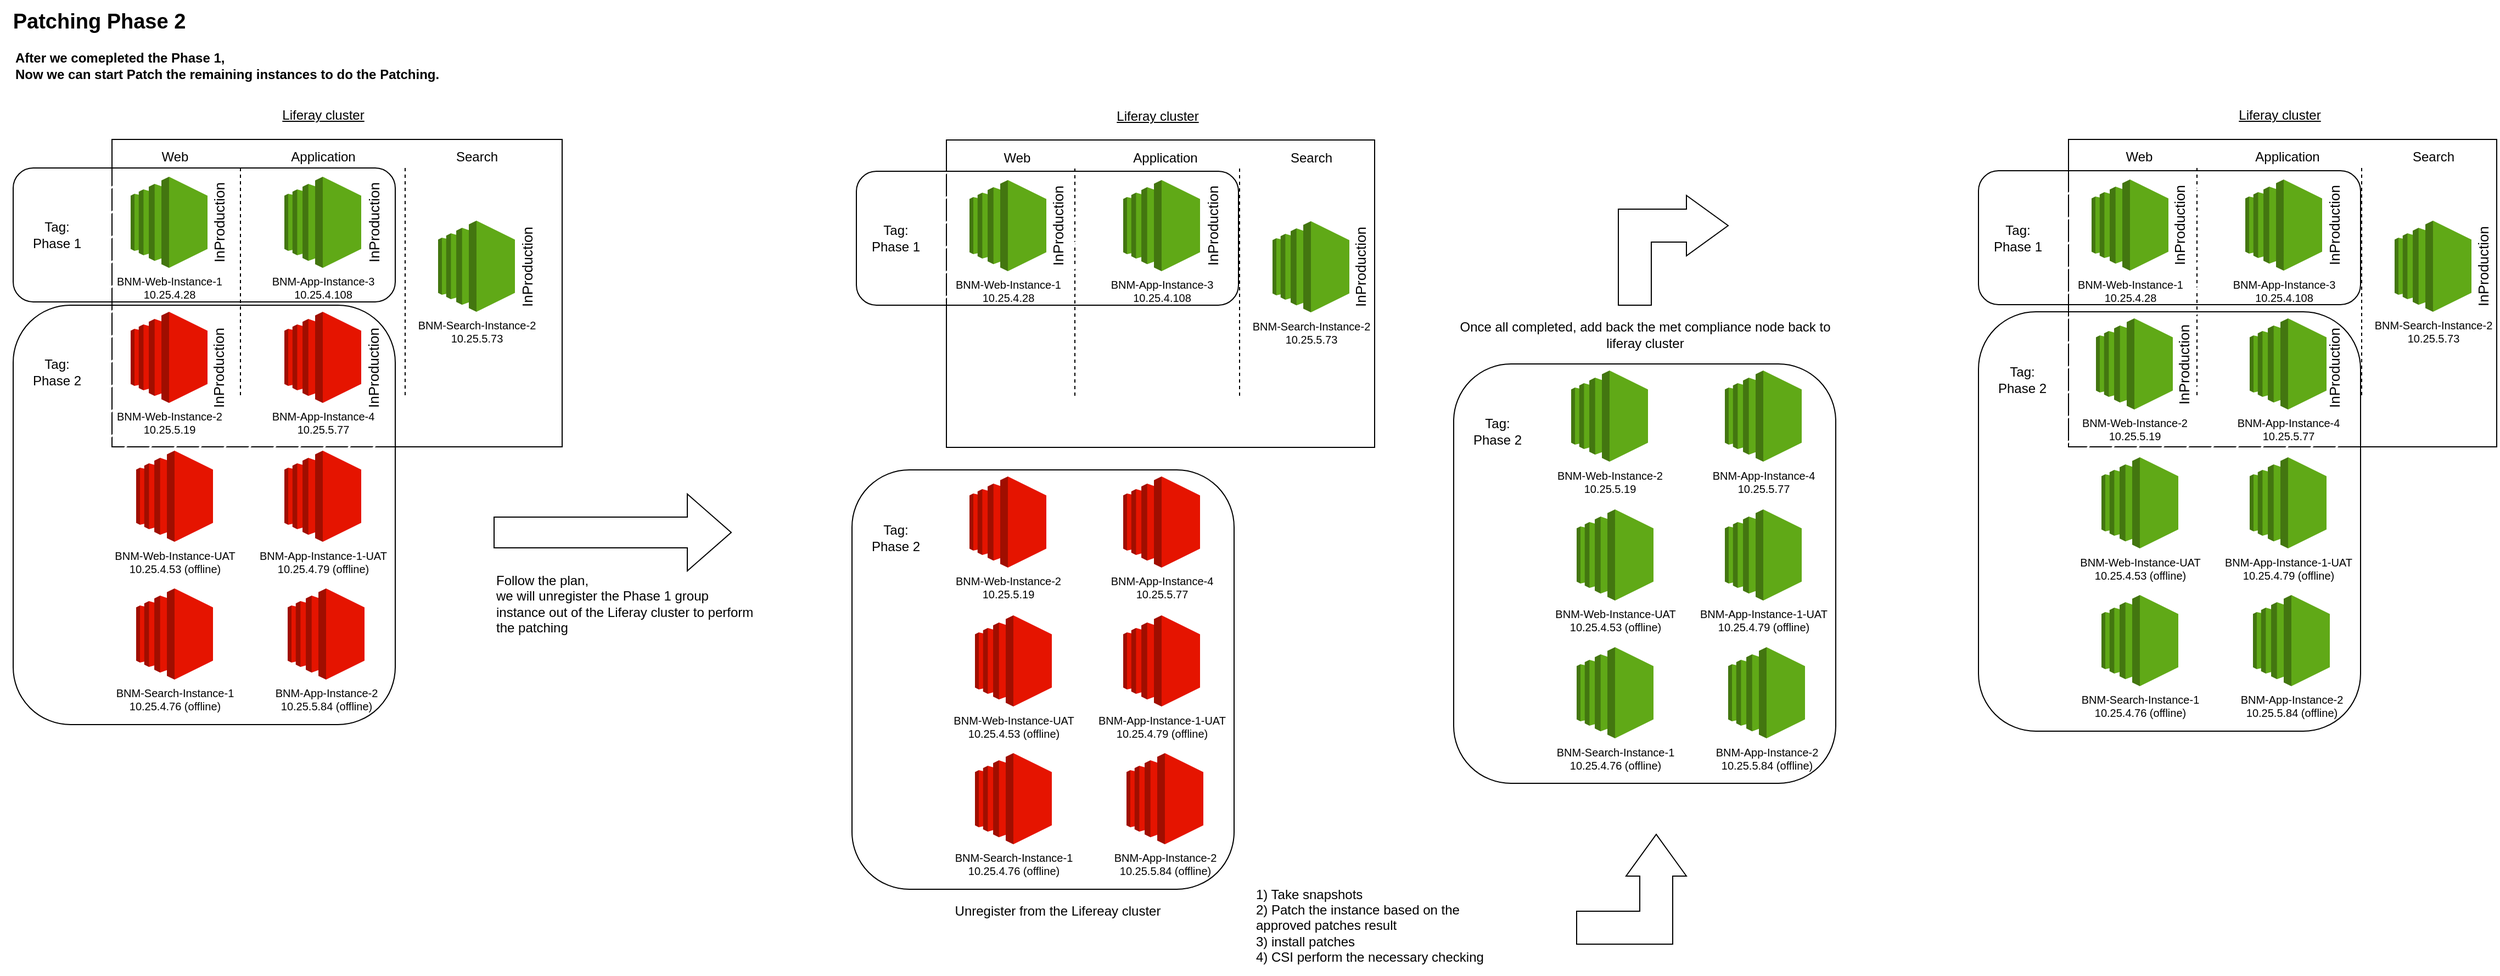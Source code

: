 <mxfile version="23.0.1" type="github">
  <diagram name="Page-1" id="beE_4dxmIc5Rx972VI1b">
    <mxGraphModel dx="1434" dy="719" grid="1" gridSize="10" guides="1" tooltips="1" connect="1" arrows="1" fold="1" page="1" pageScale="1" pageWidth="850" pageHeight="1100" math="0" shadow="0">
      <root>
        <mxCell id="0" />
        <mxCell id="1" parent="0" />
        <mxCell id="F5lLC6z1OZfWjeG4dIKi-2" value="After we comepleted the Phase 1,&amp;nbsp;&lt;br&gt;Now we can start Patch the remaining instances to do the Patching." style="text;html=1;align=left;verticalAlign=middle;resizable=0;points=[];autosize=1;strokeColor=none;fillColor=none;fontStyle=1" parent="1" vertex="1">
          <mxGeometry x="30" y="60" width="410" height="40" as="geometry" />
        </mxCell>
        <mxCell id="F5lLC6z1OZfWjeG4dIKi-3" value="Patching Phase 2" style="text;html=1;align=center;verticalAlign=middle;resizable=0;points=[];autosize=1;strokeColor=none;fillColor=none;fontStyle=1;fontSize=19;" parent="1" vertex="1">
          <mxGeometry x="18" y="20" width="180" height="40" as="geometry" />
        </mxCell>
        <mxCell id="F5lLC6z1OZfWjeG4dIKi-101" value="" style="rounded=0;whiteSpace=wrap;html=1;" parent="1" vertex="1">
          <mxGeometry x="120" y="147" width="410" height="280" as="geometry" />
        </mxCell>
        <mxCell id="F5lLC6z1OZfWjeG4dIKi-102" value="" style="endArrow=none;dashed=1;html=1;rounded=0;shadow=0;" parent="1" edge="1">
          <mxGeometry width="50" height="50" relative="1" as="geometry">
            <mxPoint x="387" y="380" as="sourcePoint" />
            <mxPoint x="387" y="170" as="targetPoint" />
          </mxGeometry>
        </mxCell>
        <mxCell id="F5lLC6z1OZfWjeG4dIKi-103" value="Web" style="text;html=1;align=center;verticalAlign=middle;resizable=0;points=[];autosize=1;strokeColor=none;fillColor=none;shadow=0;" parent="1" vertex="1">
          <mxGeometry x="152" y="148" width="50" height="30" as="geometry" />
        </mxCell>
        <mxCell id="F5lLC6z1OZfWjeG4dIKi-104" value="Application" style="text;html=1;align=center;verticalAlign=middle;resizable=0;points=[];autosize=1;strokeColor=none;fillColor=none;shadow=0;" parent="1" vertex="1">
          <mxGeometry x="272" y="148" width="80" height="30" as="geometry" />
        </mxCell>
        <mxCell id="F5lLC6z1OZfWjeG4dIKi-105" value="Search" style="text;html=1;align=center;verticalAlign=middle;resizable=0;points=[];autosize=1;strokeColor=none;fillColor=none;shadow=0;" parent="1" vertex="1">
          <mxGeometry x="422" y="148" width="60" height="30" as="geometry" />
        </mxCell>
        <mxCell id="F5lLC6z1OZfWjeG4dIKi-106" value="&lt;font color=&quot;#000000&quot;&gt;BNM-Search-Instance-2&lt;br&gt;10.25.5.73&lt;/font&gt;" style="outlineConnect=0;dashed=0;verticalLabelPosition=bottom;verticalAlign=top;align=center;html=1;shape=mxgraph.aws3.ec2;fillColor=#60a917;shadow=0;fontSize=10;fontColor=#ffffff;strokeColor=#2D7600;" parent="1" vertex="1">
          <mxGeometry x="417" y="221" width="70" height="83" as="geometry" />
        </mxCell>
        <mxCell id="F5lLC6z1OZfWjeG4dIKi-107" value="Liferay cluster" style="text;html=1;align=center;verticalAlign=middle;resizable=0;points=[];autosize=1;strokeColor=none;fillColor=none;fontStyle=4" parent="1" vertex="1">
          <mxGeometry x="262" y="110" width="100" height="30" as="geometry" />
        </mxCell>
        <mxCell id="F5lLC6z1OZfWjeG4dIKi-108" value="" style="rounded=1;whiteSpace=wrap;html=1;fillStyle=hatch;" parent="1" vertex="1">
          <mxGeometry x="30" y="173" width="348" height="122" as="geometry" />
        </mxCell>
        <mxCell id="F5lLC6z1OZfWjeG4dIKi-109" value="BNM-Web-Instance-1&lt;br&gt;10.25.4.28" style="outlineConnect=0;dashed=0;verticalLabelPosition=bottom;verticalAlign=top;align=center;html=1;shape=mxgraph.aws3.ec2;fillColor=#60a917;shadow=0;fontSize=10;fontColor=#000000;strokeColor=#2D7600;labelBorderColor=none;" parent="1" vertex="1">
          <mxGeometry x="137" y="181" width="70" height="83" as="geometry" />
        </mxCell>
        <mxCell id="F5lLC6z1OZfWjeG4dIKi-110" value="BNM-App-Instance-3&lt;br&gt;10.25.4.108" style="outlineConnect=0;dashed=0;verticalLabelPosition=bottom;verticalAlign=top;align=center;html=1;shape=mxgraph.aws3.ec2;fillColor=#60a917;shadow=0;fontSize=10;fontColor=#000000;strokeColor=#2D7600;labelBorderColor=none;" parent="1" vertex="1">
          <mxGeometry x="277" y="181" width="70" height="83" as="geometry" />
        </mxCell>
        <mxCell id="F5lLC6z1OZfWjeG4dIKi-111" value="" style="rounded=1;whiteSpace=wrap;html=1;labelBorderColor=none;fillStyle=hatch;" parent="1" vertex="1">
          <mxGeometry x="30" y="298" width="348" height="382" as="geometry" />
        </mxCell>
        <mxCell id="F5lLC6z1OZfWjeG4dIKi-112" value="BNM-App-Instance-4&lt;br&gt;10.25.5.77" style="outlineConnect=0;dashed=0;verticalLabelPosition=bottom;verticalAlign=top;align=center;html=1;shape=mxgraph.aws3.ec2;fillColor=#e51400;shadow=0;fontSize=10;fontColor=#000000;strokeColor=#B20000;labelBorderColor=none;" parent="1" vertex="1">
          <mxGeometry x="277" y="304" width="70" height="83" as="geometry" />
        </mxCell>
        <mxCell id="F5lLC6z1OZfWjeG4dIKi-113" value="BNM-Web-Instance-2&lt;br&gt;10.25.5.19" style="outlineConnect=0;dashed=0;verticalLabelPosition=bottom;verticalAlign=top;align=center;html=1;shape=mxgraph.aws3.ec2;fillColor=#e51400;shadow=0;fontSize=10;fontColor=#000000;strokeColor=#B20000;labelBorderColor=none;" parent="1" vertex="1">
          <mxGeometry x="137" y="304" width="70" height="83" as="geometry" />
        </mxCell>
        <mxCell id="F5lLC6z1OZfWjeG4dIKi-114" value="Tag: Phase 1" style="text;html=1;strokeColor=none;fillColor=none;align=center;verticalAlign=middle;whiteSpace=wrap;rounded=0;" parent="1" vertex="1">
          <mxGeometry x="40" y="219" width="60" height="30" as="geometry" />
        </mxCell>
        <mxCell id="F5lLC6z1OZfWjeG4dIKi-115" value="Tag: Phase 2" style="text;html=1;strokeColor=none;fillColor=none;align=center;verticalAlign=middle;whiteSpace=wrap;rounded=0;" parent="1" vertex="1">
          <mxGeometry x="40" y="344" width="60" height="30" as="geometry" />
        </mxCell>
        <mxCell id="F5lLC6z1OZfWjeG4dIKi-116" value="BNM-App-Instance-1-UAT&lt;br&gt;10.25.4.79 (offline)" style="outlineConnect=0;dashed=0;verticalLabelPosition=bottom;verticalAlign=top;align=center;html=1;shape=mxgraph.aws3.ec2;fillColor=#e51400;shadow=0;fontSize=10;fontColor=#000000;strokeColor=#B20000;labelBorderColor=none;" parent="1" vertex="1">
          <mxGeometry x="277" y="430.5" width="70" height="83" as="geometry" />
        </mxCell>
        <mxCell id="F5lLC6z1OZfWjeG4dIKi-117" value="BNM-Web-Instance-UAT&lt;br&gt;10.25.4.53 (offline)" style="outlineConnect=0;dashed=0;verticalLabelPosition=bottom;verticalAlign=top;align=center;html=1;shape=mxgraph.aws3.ec2;fillColor=#e51400;shadow=0;fontSize=10;fontColor=#000000;strokeColor=#B20000;labelBorderColor=none;" parent="1" vertex="1">
          <mxGeometry x="142" y="430.5" width="70" height="83" as="geometry" />
        </mxCell>
        <mxCell id="F5lLC6z1OZfWjeG4dIKi-118" value="BNM-App-Instance-2&lt;br&gt;10.25.5.84 (offline)" style="outlineConnect=0;dashed=0;verticalLabelPosition=bottom;verticalAlign=top;align=center;html=1;shape=mxgraph.aws3.ec2;fillColor=#e51400;shadow=0;fontSize=10;fontColor=#000000;strokeColor=#B20000;labelBorderColor=none;" parent="1" vertex="1">
          <mxGeometry x="280" y="556" width="70" height="83" as="geometry" />
        </mxCell>
        <mxCell id="F5lLC6z1OZfWjeG4dIKi-119" value="" style="endArrow=none;dashed=1;html=1;rounded=0;shadow=0;" parent="1" edge="1">
          <mxGeometry width="50" height="50" relative="1" as="geometry">
            <mxPoint x="237" y="380" as="sourcePoint" />
            <mxPoint x="237" y="170" as="targetPoint" />
          </mxGeometry>
        </mxCell>
        <mxCell id="F5lLC6z1OZfWjeG4dIKi-120" value="Follow the plan,&amp;nbsp;&lt;br&gt;we will unregister the Phase 1 group&amp;nbsp;&lt;br&gt;instance out of the Liferay cluster to perform&amp;nbsp;&lt;br&gt;the patching" style="text;html=1;align=left;verticalAlign=middle;resizable=0;points=[];autosize=1;strokeColor=none;fillColor=none;" parent="1" vertex="1">
          <mxGeometry x="468" y="534.5" width="260" height="70" as="geometry" />
        </mxCell>
        <mxCell id="F5lLC6z1OZfWjeG4dIKi-121" value="" style="rounded=0;whiteSpace=wrap;html=1;" parent="1" vertex="1">
          <mxGeometry x="880" y="147.5" width="390" height="280" as="geometry" />
        </mxCell>
        <mxCell id="F5lLC6z1OZfWjeG4dIKi-122" value="" style="endArrow=none;dashed=1;html=1;rounded=0;shadow=0;" parent="1" edge="1">
          <mxGeometry width="50" height="50" relative="1" as="geometry">
            <mxPoint x="1147" y="380.5" as="sourcePoint" />
            <mxPoint x="1147" y="170.5" as="targetPoint" />
          </mxGeometry>
        </mxCell>
        <mxCell id="F5lLC6z1OZfWjeG4dIKi-123" value="Web" style="text;html=1;align=center;verticalAlign=middle;resizable=0;points=[];autosize=1;strokeColor=none;fillColor=none;shadow=0;" parent="1" vertex="1">
          <mxGeometry x="919" y="148.5" width="50" height="30" as="geometry" />
        </mxCell>
        <mxCell id="F5lLC6z1OZfWjeG4dIKi-124" value="Application" style="text;html=1;align=center;verticalAlign=middle;resizable=0;points=[];autosize=1;strokeColor=none;fillColor=none;shadow=0;" parent="1" vertex="1">
          <mxGeometry x="1039" y="148.5" width="80" height="30" as="geometry" />
        </mxCell>
        <mxCell id="F5lLC6z1OZfWjeG4dIKi-125" value="Search" style="text;html=1;align=center;verticalAlign=middle;resizable=0;points=[];autosize=1;strokeColor=none;fillColor=none;shadow=0;" parent="1" vertex="1">
          <mxGeometry x="1182" y="148.5" width="60" height="30" as="geometry" />
        </mxCell>
        <mxCell id="F5lLC6z1OZfWjeG4dIKi-126" value="&lt;font color=&quot;#000000&quot;&gt;BNM-Search-Instance-2&lt;br&gt;10.25.5.73&lt;/font&gt;" style="outlineConnect=0;dashed=0;verticalLabelPosition=bottom;verticalAlign=top;align=center;html=1;shape=mxgraph.aws3.ec2;fillColor=#60a917;shadow=0;fontSize=10;fontColor=#ffffff;strokeColor=#2D7600;" parent="1" vertex="1">
          <mxGeometry x="1177" y="221.5" width="70" height="83" as="geometry" />
        </mxCell>
        <mxCell id="F5lLC6z1OZfWjeG4dIKi-127" value="Liferay cluster" style="text;html=1;align=center;verticalAlign=middle;resizable=0;points=[];autosize=1;strokeColor=none;fillColor=none;fontStyle=4" parent="1" vertex="1">
          <mxGeometry x="1022" y="110.5" width="100" height="30" as="geometry" />
        </mxCell>
        <mxCell id="F5lLC6z1OZfWjeG4dIKi-131" value="" style="rounded=1;whiteSpace=wrap;html=1;labelBorderColor=none;fillStyle=hatch;" parent="1" vertex="1">
          <mxGeometry x="794" y="448" width="348" height="382" as="geometry" />
        </mxCell>
        <mxCell id="F5lLC6z1OZfWjeG4dIKi-132" value="BNM-App-Instance-4&lt;br&gt;10.25.5.77" style="outlineConnect=0;dashed=0;verticalLabelPosition=bottom;verticalAlign=top;align=center;html=1;shape=mxgraph.aws3.ec2;fillColor=#e51400;shadow=0;fontSize=10;fontColor=#000000;strokeColor=#B20000;labelBorderColor=none;" parent="1" vertex="1">
          <mxGeometry x="1041" y="454" width="70" height="83" as="geometry" />
        </mxCell>
        <mxCell id="F5lLC6z1OZfWjeG4dIKi-133" value="BNM-Web-Instance-2&lt;br&gt;10.25.5.19" style="outlineConnect=0;dashed=0;verticalLabelPosition=bottom;verticalAlign=top;align=center;html=1;shape=mxgraph.aws3.ec2;fillColor=#e51400;shadow=0;fontSize=10;fontColor=#000000;strokeColor=#B20000;labelBorderColor=none;" parent="1" vertex="1">
          <mxGeometry x="901" y="454" width="70" height="83" as="geometry" />
        </mxCell>
        <mxCell id="F5lLC6z1OZfWjeG4dIKi-135" value="Tag: Phase 2" style="text;html=1;strokeColor=none;fillColor=none;align=center;verticalAlign=middle;whiteSpace=wrap;rounded=0;" parent="1" vertex="1">
          <mxGeometry x="804" y="494.5" width="60" height="30" as="geometry" />
        </mxCell>
        <mxCell id="F5lLC6z1OZfWjeG4dIKi-136" value="BNM-App-Instance-1-UAT&lt;br&gt;10.25.4.79 (offline)" style="outlineConnect=0;dashed=0;verticalLabelPosition=bottom;verticalAlign=top;align=center;html=1;shape=mxgraph.aws3.ec2;fillColor=#e51400;shadow=0;fontSize=10;fontColor=#000000;strokeColor=#B20000;labelBorderColor=none;" parent="1" vertex="1">
          <mxGeometry x="1041" y="580.5" width="70" height="83" as="geometry" />
        </mxCell>
        <mxCell id="F5lLC6z1OZfWjeG4dIKi-137" value="BNM-Web-Instance-UAT&lt;br&gt;10.25.4.53 (offline)" style="outlineConnect=0;dashed=0;verticalLabelPosition=bottom;verticalAlign=top;align=center;html=1;shape=mxgraph.aws3.ec2;fillColor=#e51400;shadow=0;fontSize=10;fontColor=#000000;strokeColor=#B20000;labelBorderColor=none;" parent="1" vertex="1">
          <mxGeometry x="906" y="580.5" width="70" height="83" as="geometry" />
        </mxCell>
        <mxCell id="F5lLC6z1OZfWjeG4dIKi-138" value="BNM-App-Instance-2&lt;br&gt;10.25.5.84 (offline)" style="outlineConnect=0;dashed=0;verticalLabelPosition=bottom;verticalAlign=top;align=center;html=1;shape=mxgraph.aws3.ec2;fillColor=#e51400;shadow=0;fontSize=10;fontColor=#000000;strokeColor=#B20000;labelBorderColor=none;" parent="1" vertex="1">
          <mxGeometry x="1044" y="706" width="70" height="83" as="geometry" />
        </mxCell>
        <mxCell id="F5lLC6z1OZfWjeG4dIKi-139" value="" style="endArrow=none;dashed=1;html=1;rounded=0;shadow=0;" parent="1" edge="1">
          <mxGeometry width="50" height="50" relative="1" as="geometry">
            <mxPoint x="997" y="380.5" as="sourcePoint" />
            <mxPoint x="997" y="170.5" as="targetPoint" />
          </mxGeometry>
        </mxCell>
        <mxCell id="F5lLC6z1OZfWjeG4dIKi-140" value="1) Take snapshots&lt;br&gt;2) Patch the instance based on the &lt;br&gt;approved patches result&lt;br&gt;3) install patches&lt;br&gt;4) CSI perform the necessary checking&amp;nbsp;" style="text;html=1;align=left;verticalAlign=middle;resizable=0;points=[];autosize=1;strokeColor=none;fillColor=none;" parent="1" vertex="1">
          <mxGeometry x="1160" y="818" width="230" height="90" as="geometry" />
        </mxCell>
        <mxCell id="F5lLC6z1OZfWjeG4dIKi-145" value="Unregister from the Lifereay cluster" style="text;html=1;align=center;verticalAlign=middle;resizable=0;points=[];autosize=1;strokeColor=none;fillColor=none;" parent="1" vertex="1">
          <mxGeometry x="876" y="835" width="210" height="30" as="geometry" />
        </mxCell>
        <mxCell id="F5lLC6z1OZfWjeG4dIKi-146" value="Once all completed, add back the met compliance node back to&lt;br&gt;liferay cluster" style="text;html=1;align=center;verticalAlign=middle;resizable=0;points=[];autosize=1;strokeColor=none;fillColor=none;" parent="1" vertex="1">
          <mxGeometry x="1336" y="304.5" width="360" height="40" as="geometry" />
        </mxCell>
        <mxCell id="F5lLC6z1OZfWjeG4dIKi-147" value="InProduction" style="text;html=1;strokeColor=none;fillColor=none;align=center;verticalAlign=middle;whiteSpace=wrap;rounded=0;rotation=-90;fontSize=13;" parent="1" vertex="1">
          <mxGeometry x="468" y="248" width="60" height="30" as="geometry" />
        </mxCell>
        <mxCell id="F5lLC6z1OZfWjeG4dIKi-148" value="" style="html=1;shadow=0;dashed=0;align=center;verticalAlign=middle;shape=mxgraph.arrows2.arrow;dy=0.6;dx=40;notch=0;" parent="1" vertex="1">
          <mxGeometry x="468" y="470" width="216" height="70" as="geometry" />
        </mxCell>
        <mxCell id="F5lLC6z1OZfWjeG4dIKi-149" value="InProduction" style="text;html=1;strokeColor=none;fillColor=none;align=center;verticalAlign=middle;whiteSpace=wrap;rounded=0;rotation=-90;fontSize=13;" parent="1" vertex="1">
          <mxGeometry x="328" y="207.5" width="60" height="30" as="geometry" />
        </mxCell>
        <mxCell id="F5lLC6z1OZfWjeG4dIKi-150" value="InProduction" style="text;html=1;strokeColor=none;fillColor=none;align=center;verticalAlign=middle;whiteSpace=wrap;rounded=0;rotation=-90;fontSize=13;" parent="1" vertex="1">
          <mxGeometry x="187" y="207.5" width="60" height="30" as="geometry" />
        </mxCell>
        <mxCell id="F5lLC6z1OZfWjeG4dIKi-151" value="InProduction" style="text;html=1;strokeColor=none;fillColor=none;align=center;verticalAlign=middle;whiteSpace=wrap;rounded=0;rotation=-90;fontSize=13;" parent="1" vertex="1">
          <mxGeometry x="187" y="340" width="60" height="30" as="geometry" />
        </mxCell>
        <mxCell id="F5lLC6z1OZfWjeG4dIKi-152" value="InProduction" style="text;html=1;strokeColor=none;fillColor=none;align=center;verticalAlign=middle;whiteSpace=wrap;rounded=0;rotation=-90;fontSize=13;" parent="1" vertex="1">
          <mxGeometry x="328" y="340" width="60" height="30" as="geometry" />
        </mxCell>
        <mxCell id="F5lLC6z1OZfWjeG4dIKi-160" value="" style="rounded=1;whiteSpace=wrap;html=1;fillStyle=hatch;" parent="1" vertex="1">
          <mxGeometry x="798" y="176" width="348" height="122" as="geometry" />
        </mxCell>
        <mxCell id="F5lLC6z1OZfWjeG4dIKi-161" value="BNM-Web-Instance-1&lt;br&gt;10.25.4.28" style="outlineConnect=0;dashed=0;verticalLabelPosition=bottom;verticalAlign=top;align=center;html=1;shape=mxgraph.aws3.ec2;fillColor=#60a917;shadow=0;fontSize=10;fontColor=#000000;strokeColor=#2D7600;labelBorderColor=none;" parent="1" vertex="1">
          <mxGeometry x="901" y="184" width="70" height="83" as="geometry" />
        </mxCell>
        <mxCell id="F5lLC6z1OZfWjeG4dIKi-162" value="BNM-App-Instance-3&lt;br&gt;10.25.4.108" style="outlineConnect=0;dashed=0;verticalLabelPosition=bottom;verticalAlign=top;align=center;html=1;shape=mxgraph.aws3.ec2;fillColor=#60a917;shadow=0;fontSize=10;fontColor=#000000;strokeColor=#2D7600;labelBorderColor=none;" parent="1" vertex="1">
          <mxGeometry x="1041" y="184" width="70" height="83" as="geometry" />
        </mxCell>
        <mxCell id="F5lLC6z1OZfWjeG4dIKi-163" value="Tag: Phase 1" style="text;html=1;strokeColor=none;fillColor=none;align=center;verticalAlign=middle;whiteSpace=wrap;rounded=0;" parent="1" vertex="1">
          <mxGeometry x="804" y="222" width="60" height="30" as="geometry" />
        </mxCell>
        <mxCell id="F5lLC6z1OZfWjeG4dIKi-164" value="InProduction" style="text;html=1;strokeColor=none;fillColor=none;align=center;verticalAlign=middle;whiteSpace=wrap;rounded=0;rotation=-90;fontSize=13;" parent="1" vertex="1">
          <mxGeometry x="1092" y="210.5" width="60" height="30" as="geometry" />
        </mxCell>
        <mxCell id="F5lLC6z1OZfWjeG4dIKi-165" value="InProduction" style="text;html=1;strokeColor=none;fillColor=none;align=center;verticalAlign=middle;whiteSpace=wrap;rounded=0;rotation=-90;fontSize=13;" parent="1" vertex="1">
          <mxGeometry x="951" y="210.5" width="60" height="30" as="geometry" />
        </mxCell>
        <mxCell id="F5lLC6z1OZfWjeG4dIKi-166" value="" style="rounded=1;whiteSpace=wrap;html=1;labelBorderColor=none;fillStyle=hatch;" parent="1" vertex="1">
          <mxGeometry x="1342" y="351.5" width="348" height="382" as="geometry" />
        </mxCell>
        <mxCell id="F5lLC6z1OZfWjeG4dIKi-167" value="BNM-App-Instance-4&lt;br&gt;10.25.5.77" style="outlineConnect=0;dashed=0;verticalLabelPosition=bottom;verticalAlign=top;align=center;html=1;shape=mxgraph.aws3.ec2;fillColor=#60a917;shadow=0;fontSize=10;fontColor=#000000;strokeColor=#2D7600;labelBorderColor=none;" parent="1" vertex="1">
          <mxGeometry x="1589" y="357.5" width="70" height="83" as="geometry" />
        </mxCell>
        <mxCell id="F5lLC6z1OZfWjeG4dIKi-168" value="BNM-Web-Instance-2&lt;br&gt;10.25.5.19" style="outlineConnect=0;dashed=0;verticalLabelPosition=bottom;verticalAlign=top;align=center;html=1;shape=mxgraph.aws3.ec2;fillColor=#60a917;shadow=0;fontSize=10;fontColor=#000000;strokeColor=#2D7600;labelBorderColor=none;" parent="1" vertex="1">
          <mxGeometry x="1449" y="357.5" width="70" height="83" as="geometry" />
        </mxCell>
        <mxCell id="F5lLC6z1OZfWjeG4dIKi-169" value="Tag: Phase 2" style="text;html=1;strokeColor=none;fillColor=none;align=center;verticalAlign=middle;whiteSpace=wrap;rounded=0;" parent="1" vertex="1">
          <mxGeometry x="1352" y="398" width="60" height="30" as="geometry" />
        </mxCell>
        <mxCell id="F5lLC6z1OZfWjeG4dIKi-170" value="BNM-App-Instance-1-UAT&lt;br&gt;10.25.4.79 (offline)" style="outlineConnect=0;dashed=0;verticalLabelPosition=bottom;verticalAlign=top;align=center;html=1;shape=mxgraph.aws3.ec2;fillColor=#60a917;shadow=0;fontSize=10;fontColor=#000000;strokeColor=#2D7600;labelBorderColor=none;" parent="1" vertex="1">
          <mxGeometry x="1589" y="484" width="70" height="83" as="geometry" />
        </mxCell>
        <mxCell id="F5lLC6z1OZfWjeG4dIKi-171" value="BNM-Web-Instance-UAT&lt;br&gt;10.25.4.53 (offline)" style="outlineConnect=0;dashed=0;verticalLabelPosition=bottom;verticalAlign=top;align=center;html=1;shape=mxgraph.aws3.ec2;fillColor=#60a917;shadow=0;fontSize=10;fontColor=#000000;strokeColor=#2D7600;labelBorderColor=none;" parent="1" vertex="1">
          <mxGeometry x="1454" y="484" width="70" height="83" as="geometry" />
        </mxCell>
        <mxCell id="F5lLC6z1OZfWjeG4dIKi-172" value="BNM-App-Instance-2&lt;br&gt;10.25.5.84 (offline)" style="outlineConnect=0;dashed=0;verticalLabelPosition=bottom;verticalAlign=top;align=center;html=1;shape=mxgraph.aws3.ec2;fillColor=#60a917;shadow=0;fontSize=10;fontColor=#000000;strokeColor=#2D7600;labelBorderColor=none;" parent="1" vertex="1">
          <mxGeometry x="1592" y="609.5" width="70" height="83" as="geometry" />
        </mxCell>
        <mxCell id="F5lLC6z1OZfWjeG4dIKi-174" value="InProduction" style="text;html=1;strokeColor=none;fillColor=none;align=center;verticalAlign=middle;whiteSpace=wrap;rounded=0;rotation=-90;fontSize=13;" parent="1" vertex="1">
          <mxGeometry x="1227" y="248" width="60" height="30" as="geometry" />
        </mxCell>
        <mxCell id="F5lLC6z1OZfWjeG4dIKi-176" value="" style="html=1;shadow=0;dashed=0;align=center;verticalAlign=middle;shape=mxgraph.arrows2.bendArrow;dy=15;dx=38;notch=0;arrowHead=55;rounded=0;" parent="1" vertex="1">
          <mxGeometry x="1492" y="198" width="100" height="100" as="geometry" />
        </mxCell>
        <mxCell id="F5lLC6z1OZfWjeG4dIKi-177" value="" style="rounded=0;whiteSpace=wrap;html=1;" parent="1" vertex="1">
          <mxGeometry x="1902" y="147" width="390" height="280" as="geometry" />
        </mxCell>
        <mxCell id="F5lLC6z1OZfWjeG4dIKi-178" value="" style="endArrow=none;dashed=1;html=1;rounded=0;shadow=0;" parent="1" edge="1">
          <mxGeometry width="50" height="50" relative="1" as="geometry">
            <mxPoint x="2169" y="380" as="sourcePoint" />
            <mxPoint x="2169" y="170" as="targetPoint" />
          </mxGeometry>
        </mxCell>
        <mxCell id="F5lLC6z1OZfWjeG4dIKi-179" value="Web" style="text;html=1;align=center;verticalAlign=middle;resizable=0;points=[];autosize=1;strokeColor=none;fillColor=none;shadow=0;" parent="1" vertex="1">
          <mxGeometry x="1941" y="148" width="50" height="30" as="geometry" />
        </mxCell>
        <mxCell id="F5lLC6z1OZfWjeG4dIKi-180" value="Application" style="text;html=1;align=center;verticalAlign=middle;resizable=0;points=[];autosize=1;strokeColor=none;fillColor=none;shadow=0;" parent="1" vertex="1">
          <mxGeometry x="2061" y="148" width="80" height="30" as="geometry" />
        </mxCell>
        <mxCell id="F5lLC6z1OZfWjeG4dIKi-181" value="Search" style="text;html=1;align=center;verticalAlign=middle;resizable=0;points=[];autosize=1;strokeColor=none;fillColor=none;shadow=0;" parent="1" vertex="1">
          <mxGeometry x="2204" y="148" width="60" height="30" as="geometry" />
        </mxCell>
        <mxCell id="F5lLC6z1OZfWjeG4dIKi-182" value="&lt;font color=&quot;#000000&quot;&gt;BNM-Search-Instance-2&lt;br&gt;10.25.5.73&lt;/font&gt;" style="outlineConnect=0;dashed=0;verticalLabelPosition=bottom;verticalAlign=top;align=center;html=1;shape=mxgraph.aws3.ec2;fillColor=#60a917;shadow=0;fontSize=10;fontColor=#ffffff;strokeColor=#2D7600;" parent="1" vertex="1">
          <mxGeometry x="2199" y="221" width="70" height="83" as="geometry" />
        </mxCell>
        <mxCell id="F5lLC6z1OZfWjeG4dIKi-183" value="Liferay cluster" style="text;html=1;align=center;verticalAlign=middle;resizable=0;points=[];autosize=1;strokeColor=none;fillColor=none;fontStyle=4" parent="1" vertex="1">
          <mxGeometry x="2044" y="110" width="100" height="30" as="geometry" />
        </mxCell>
        <mxCell id="F5lLC6z1OZfWjeG4dIKi-184" value="" style="endArrow=none;dashed=1;html=1;rounded=0;shadow=0;" parent="1" edge="1">
          <mxGeometry width="50" height="50" relative="1" as="geometry">
            <mxPoint x="2019" y="380" as="sourcePoint" />
            <mxPoint x="2019" y="170" as="targetPoint" />
          </mxGeometry>
        </mxCell>
        <mxCell id="F5lLC6z1OZfWjeG4dIKi-185" value="" style="rounded=1;whiteSpace=wrap;html=1;fillStyle=hatch;" parent="1" vertex="1">
          <mxGeometry x="1820" y="175.5" width="348" height="122" as="geometry" />
        </mxCell>
        <mxCell id="F5lLC6z1OZfWjeG4dIKi-186" value="BNM-Web-Instance-1&lt;br&gt;10.25.4.28" style="outlineConnect=0;dashed=0;verticalLabelPosition=bottom;verticalAlign=top;align=center;html=1;shape=mxgraph.aws3.ec2;fillColor=#60a917;shadow=0;fontSize=10;fontColor=#000000;strokeColor=#2D7600;labelBorderColor=none;" parent="1" vertex="1">
          <mxGeometry x="1923" y="183.5" width="70" height="83" as="geometry" />
        </mxCell>
        <mxCell id="F5lLC6z1OZfWjeG4dIKi-187" value="BNM-App-Instance-3&lt;br&gt;10.25.4.108" style="outlineConnect=0;dashed=0;verticalLabelPosition=bottom;verticalAlign=top;align=center;html=1;shape=mxgraph.aws3.ec2;fillColor=#60a917;shadow=0;fontSize=10;fontColor=#000000;strokeColor=#2D7600;labelBorderColor=none;" parent="1" vertex="1">
          <mxGeometry x="2063" y="183.5" width="70" height="83" as="geometry" />
        </mxCell>
        <mxCell id="F5lLC6z1OZfWjeG4dIKi-188" value="Tag: Phase 1" style="text;html=1;strokeColor=none;fillColor=none;align=center;verticalAlign=middle;whiteSpace=wrap;rounded=0;" parent="1" vertex="1">
          <mxGeometry x="1826" y="221.5" width="60" height="30" as="geometry" />
        </mxCell>
        <mxCell id="F5lLC6z1OZfWjeG4dIKi-189" value="InProduction" style="text;html=1;strokeColor=none;fillColor=none;align=center;verticalAlign=middle;whiteSpace=wrap;rounded=0;rotation=-90;fontSize=13;" parent="1" vertex="1">
          <mxGeometry x="2114" y="210" width="60" height="30" as="geometry" />
        </mxCell>
        <mxCell id="F5lLC6z1OZfWjeG4dIKi-190" value="InProduction" style="text;html=1;strokeColor=none;fillColor=none;align=center;verticalAlign=middle;whiteSpace=wrap;rounded=0;rotation=-90;fontSize=13;" parent="1" vertex="1">
          <mxGeometry x="1973" y="210" width="60" height="30" as="geometry" />
        </mxCell>
        <mxCell id="F5lLC6z1OZfWjeG4dIKi-191" value="InProduction" style="text;html=1;strokeColor=none;fillColor=none;align=center;verticalAlign=middle;whiteSpace=wrap;rounded=0;rotation=-90;fontSize=13;" parent="1" vertex="1">
          <mxGeometry x="2249" y="247.5" width="60" height="30" as="geometry" />
        </mxCell>
        <mxCell id="F5lLC6z1OZfWjeG4dIKi-206" value="" style="rounded=1;whiteSpace=wrap;html=1;labelBorderColor=none;fillStyle=hatch;" parent="1" vertex="1">
          <mxGeometry x="1820" y="304" width="348" height="382" as="geometry" />
        </mxCell>
        <mxCell id="F5lLC6z1OZfWjeG4dIKi-207" value="BNM-App-Instance-4&lt;br&gt;10.25.5.77" style="outlineConnect=0;dashed=0;verticalLabelPosition=bottom;verticalAlign=top;align=center;html=1;shape=mxgraph.aws3.ec2;fillColor=#60a917;shadow=0;fontSize=10;fontColor=#000000;strokeColor=#2D7600;labelBorderColor=none;" parent="1" vertex="1">
          <mxGeometry x="2067" y="310" width="70" height="83" as="geometry" />
        </mxCell>
        <mxCell id="F5lLC6z1OZfWjeG4dIKi-208" value="BNM-Web-Instance-2&lt;br&gt;10.25.5.19" style="outlineConnect=0;dashed=0;verticalLabelPosition=bottom;verticalAlign=top;align=center;html=1;shape=mxgraph.aws3.ec2;fillColor=#60a917;shadow=0;fontSize=10;fontColor=#000000;strokeColor=#2D7600;labelBorderColor=none;" parent="1" vertex="1">
          <mxGeometry x="1927" y="310" width="70" height="83" as="geometry" />
        </mxCell>
        <mxCell id="F5lLC6z1OZfWjeG4dIKi-209" value="Tag: Phase 2" style="text;html=1;strokeColor=none;fillColor=none;align=center;verticalAlign=middle;whiteSpace=wrap;rounded=0;" parent="1" vertex="1">
          <mxGeometry x="1830" y="350.5" width="60" height="30" as="geometry" />
        </mxCell>
        <mxCell id="F5lLC6z1OZfWjeG4dIKi-210" value="BNM-App-Instance-1-UAT&lt;br&gt;10.25.4.79 (offline)" style="outlineConnect=0;dashed=0;verticalLabelPosition=bottom;verticalAlign=top;align=center;html=1;shape=mxgraph.aws3.ec2;fillColor=#60a917;shadow=0;fontSize=10;fontColor=#000000;strokeColor=#2D7600;labelBorderColor=none;" parent="1" vertex="1">
          <mxGeometry x="2067" y="436.5" width="70" height="83" as="geometry" />
        </mxCell>
        <mxCell id="F5lLC6z1OZfWjeG4dIKi-211" value="BNM-Web-Instance-UAT&lt;br&gt;10.25.4.53 (offline)" style="outlineConnect=0;dashed=0;verticalLabelPosition=bottom;verticalAlign=top;align=center;html=1;shape=mxgraph.aws3.ec2;fillColor=#60a917;shadow=0;fontSize=10;fontColor=#000000;strokeColor=#2D7600;labelBorderColor=none;" parent="1" vertex="1">
          <mxGeometry x="1932" y="436.5" width="70" height="83" as="geometry" />
        </mxCell>
        <mxCell id="F5lLC6z1OZfWjeG4dIKi-212" value="BNM-App-Instance-2&lt;br&gt;10.25.5.84 (offline)" style="outlineConnect=0;dashed=0;verticalLabelPosition=bottom;verticalAlign=top;align=center;html=1;shape=mxgraph.aws3.ec2;fillColor=#60a917;shadow=0;fontSize=10;fontColor=#000000;strokeColor=#2D7600;labelBorderColor=none;" parent="1" vertex="1">
          <mxGeometry x="2070" y="562" width="70" height="83" as="geometry" />
        </mxCell>
        <mxCell id="F5lLC6z1OZfWjeG4dIKi-213" value="" style="html=1;shadow=0;dashed=0;align=center;verticalAlign=middle;shape=mxgraph.arrows2.bendArrow;dy=15;dx=38;notch=0;arrowHead=55;rounded=0;flipV=1;flipH=0;rotation=-90;" parent="1" vertex="1">
          <mxGeometry x="1454" y="780" width="100" height="100" as="geometry" />
        </mxCell>
        <mxCell id="F5lLC6z1OZfWjeG4dIKi-214" value="BNM-Search-Instance-1&lt;br&gt;10.25.4.76 (offline)" style="outlineConnect=0;dashed=0;verticalLabelPosition=bottom;verticalAlign=top;align=center;html=1;shape=mxgraph.aws3.ec2;fillColor=#e51400;shadow=0;fontSize=10;strokeColor=#B20000;fontColor=#000000;" parent="1" vertex="1">
          <mxGeometry x="906" y="706" width="70" height="83" as="geometry" />
        </mxCell>
        <mxCell id="F5lLC6z1OZfWjeG4dIKi-215" value="BNM-Search-Instance-1&lt;br&gt;10.25.4.76 (offline)" style="outlineConnect=0;dashed=0;verticalLabelPosition=bottom;verticalAlign=top;align=center;html=1;shape=mxgraph.aws3.ec2;fillColor=#60a917;shadow=0;fontSize=10;strokeColor=#2D7600;fontColor=#000000;" parent="1" vertex="1">
          <mxGeometry x="1454" y="609.5" width="70" height="83" as="geometry" />
        </mxCell>
        <mxCell id="F5lLC6z1OZfWjeG4dIKi-216" value="BNM-Search-Instance-1&lt;br&gt;10.25.4.76 (offline)" style="outlineConnect=0;dashed=0;verticalLabelPosition=bottom;verticalAlign=top;align=center;html=1;shape=mxgraph.aws3.ec2;fillColor=#e51400;shadow=0;fontSize=10;strokeColor=#B20000;fontColor=#000000;" parent="1" vertex="1">
          <mxGeometry x="142" y="556" width="70" height="83" as="geometry" />
        </mxCell>
        <mxCell id="F5lLC6z1OZfWjeG4dIKi-217" value="BNM-Search-Instance-1&lt;br&gt;10.25.4.76 (offline)" style="outlineConnect=0;dashed=0;verticalLabelPosition=bottom;verticalAlign=top;align=center;html=1;shape=mxgraph.aws3.ec2;fillColor=#60a917;shadow=0;fontSize=10;strokeColor=#2D7600;fontColor=#000000;" parent="1" vertex="1">
          <mxGeometry x="1932" y="562" width="70" height="83" as="geometry" />
        </mxCell>
        <mxCell id="F5lLC6z1OZfWjeG4dIKi-223" value="InProduction" style="text;html=1;strokeColor=none;fillColor=none;align=center;verticalAlign=middle;whiteSpace=wrap;rounded=0;rotation=-90;fontSize=13;" parent="1" vertex="1">
          <mxGeometry x="1977" y="337" width="60" height="30" as="geometry" />
        </mxCell>
        <mxCell id="F5lLC6z1OZfWjeG4dIKi-224" value="InProduction" style="text;html=1;strokeColor=none;fillColor=none;align=center;verticalAlign=middle;whiteSpace=wrap;rounded=0;rotation=-90;fontSize=13;" parent="1" vertex="1">
          <mxGeometry x="2114" y="340" width="60" height="30" as="geometry" />
        </mxCell>
      </root>
    </mxGraphModel>
  </diagram>
</mxfile>
